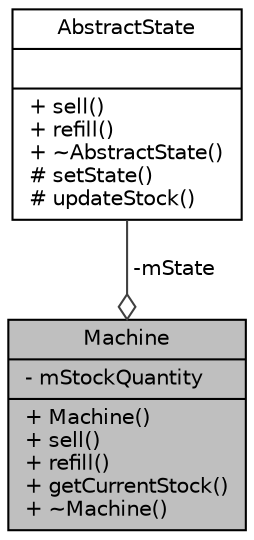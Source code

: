 digraph "Machine"
{
 // LATEX_PDF_SIZE
  edge [fontname="Helvetica",fontsize="10",labelfontname="Helvetica",labelfontsize="10"];
  node [fontname="Helvetica",fontsize="10",shape=record];
  Node1 [label="{Machine\n|- mStockQuantity\l|+ Machine()\l+ sell()\l+ refill()\l+ getCurrentStock()\l+ ~Machine()\l}",height=0.2,width=0.4,color="black", fillcolor="grey75", style="filled", fontcolor="black",tooltip="A generic state machine implementation."];
  Node2 -> Node1 [color="grey25",fontsize="10",style="solid",label=" -mState" ,arrowhead="odiamond",fontname="Helvetica"];
  Node2 [label="{AbstractState\n||+ sell()\l+ refill()\l+ ~AbstractState()\l# setState()\l# updateStock()\l}",height=0.2,width=0.4,color="black", fillcolor="white", style="filled",URL="$classAbstractState.html",tooltip=" "];
}
